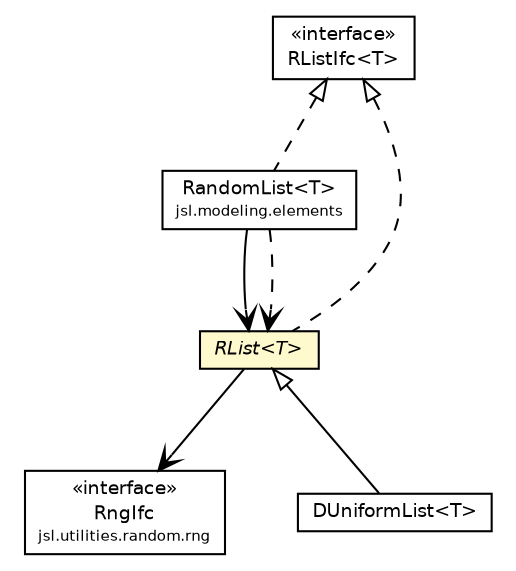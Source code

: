 #!/usr/local/bin/dot
#
# Class diagram 
# Generated by UMLGraph version 5.4 (http://www.umlgraph.org/)
#

digraph G {
	edge [fontname="Helvetica",fontsize=10,labelfontname="Helvetica",labelfontsize=10];
	node [fontname="Helvetica",fontsize=10,shape=plaintext];
	nodesep=0.25;
	ranksep=0.5;
	// jsl.modeling.elements.RandomList<T>
	c160100 [label=<<table title="jsl.modeling.elements.RandomList" border="0" cellborder="1" cellspacing="0" cellpadding="2" port="p" href="../../../modeling/elements/RandomList.html">
		<tr><td><table border="0" cellspacing="0" cellpadding="1">
<tr><td align="center" balign="center"> RandomList&lt;T&gt; </td></tr>
<tr><td align="center" balign="center"><font point-size="7.0"> jsl.modeling.elements </font></td></tr>
		</table></td></tr>
		</table>>, URL="../../../modeling/elements/RandomList.html", fontname="Helvetica", fontcolor="black", fontsize=9.0];
	// jsl.utilities.random.rng.RngIfc
	c160470 [label=<<table title="jsl.utilities.random.rng.RngIfc" border="0" cellborder="1" cellspacing="0" cellpadding="2" port="p" href="../rng/RngIfc.html">
		<tr><td><table border="0" cellspacing="0" cellpadding="1">
<tr><td align="center" balign="center"> &#171;interface&#187; </td></tr>
<tr><td align="center" balign="center"> RngIfc </td></tr>
<tr><td align="center" balign="center"><font point-size="7.0"> jsl.utilities.random.rng </font></td></tr>
		</table></td></tr>
		</table>>, URL="../rng/RngIfc.html", fontname="Helvetica", fontcolor="black", fontsize=9.0];
	// jsl.utilities.random.robj.RListIfc<T>
	c160479 [label=<<table title="jsl.utilities.random.robj.RListIfc" border="0" cellborder="1" cellspacing="0" cellpadding="2" port="p" href="./RListIfc.html">
		<tr><td><table border="0" cellspacing="0" cellpadding="1">
<tr><td align="center" balign="center"> &#171;interface&#187; </td></tr>
<tr><td align="center" balign="center"> RListIfc&lt;T&gt; </td></tr>
		</table></td></tr>
		</table>>, URL="./RListIfc.html", fontname="Helvetica", fontcolor="black", fontsize=9.0];
	// jsl.utilities.random.robj.RList<T>
	c160480 [label=<<table title="jsl.utilities.random.robj.RList" border="0" cellborder="1" cellspacing="0" cellpadding="2" port="p" bgcolor="lemonChiffon" href="./RList.html">
		<tr><td><table border="0" cellspacing="0" cellpadding="1">
<tr><td align="center" balign="center"><font face="Helvetica-Oblique"> RList&lt;T&gt; </font></td></tr>
		</table></td></tr>
		</table>>, URL="./RList.html", fontname="Helvetica", fontcolor="black", fontsize=9.0];
	// jsl.utilities.random.robj.DUniformList<T>
	c160483 [label=<<table title="jsl.utilities.random.robj.DUniformList" border="0" cellborder="1" cellspacing="0" cellpadding="2" port="p" href="./DUniformList.html">
		<tr><td><table border="0" cellspacing="0" cellpadding="1">
<tr><td align="center" balign="center"> DUniformList&lt;T&gt; </td></tr>
		</table></td></tr>
		</table>>, URL="./DUniformList.html", fontname="Helvetica", fontcolor="black", fontsize=9.0];
	//jsl.modeling.elements.RandomList<T> implements jsl.utilities.random.robj.RListIfc<T>
	c160479:p -> c160100:p [dir=back,arrowtail=empty,style=dashed];
	//jsl.utilities.random.robj.RList<T> implements jsl.utilities.random.robj.RListIfc<T>
	c160479:p -> c160480:p [dir=back,arrowtail=empty,style=dashed];
	//jsl.utilities.random.robj.DUniformList<T> extends jsl.utilities.random.robj.RList<T>
	c160480:p -> c160483:p [dir=back,arrowtail=empty];
	// jsl.modeling.elements.RandomList<T> NAVASSOC jsl.utilities.random.robj.RList<T>
	c160100:p -> c160480:p [taillabel="", label="", headlabel="", fontname="Helvetica", fontcolor="black", fontsize=10.0, color="black", arrowhead=open];
	// jsl.utilities.random.robj.RList<T> NAVASSOC jsl.utilities.random.rng.RngIfc
	c160480:p -> c160470:p [taillabel="", label="", headlabel="", fontname="Helvetica", fontcolor="black", fontsize=10.0, color="black", arrowhead=open];
	// jsl.modeling.elements.RandomList<T> DEPEND jsl.utilities.random.robj.RList<T>
	c160100:p -> c160480:p [taillabel="", label="", headlabel="", fontname="Helvetica", fontcolor="black", fontsize=10.0, color="black", arrowhead=open, style=dashed];
}

